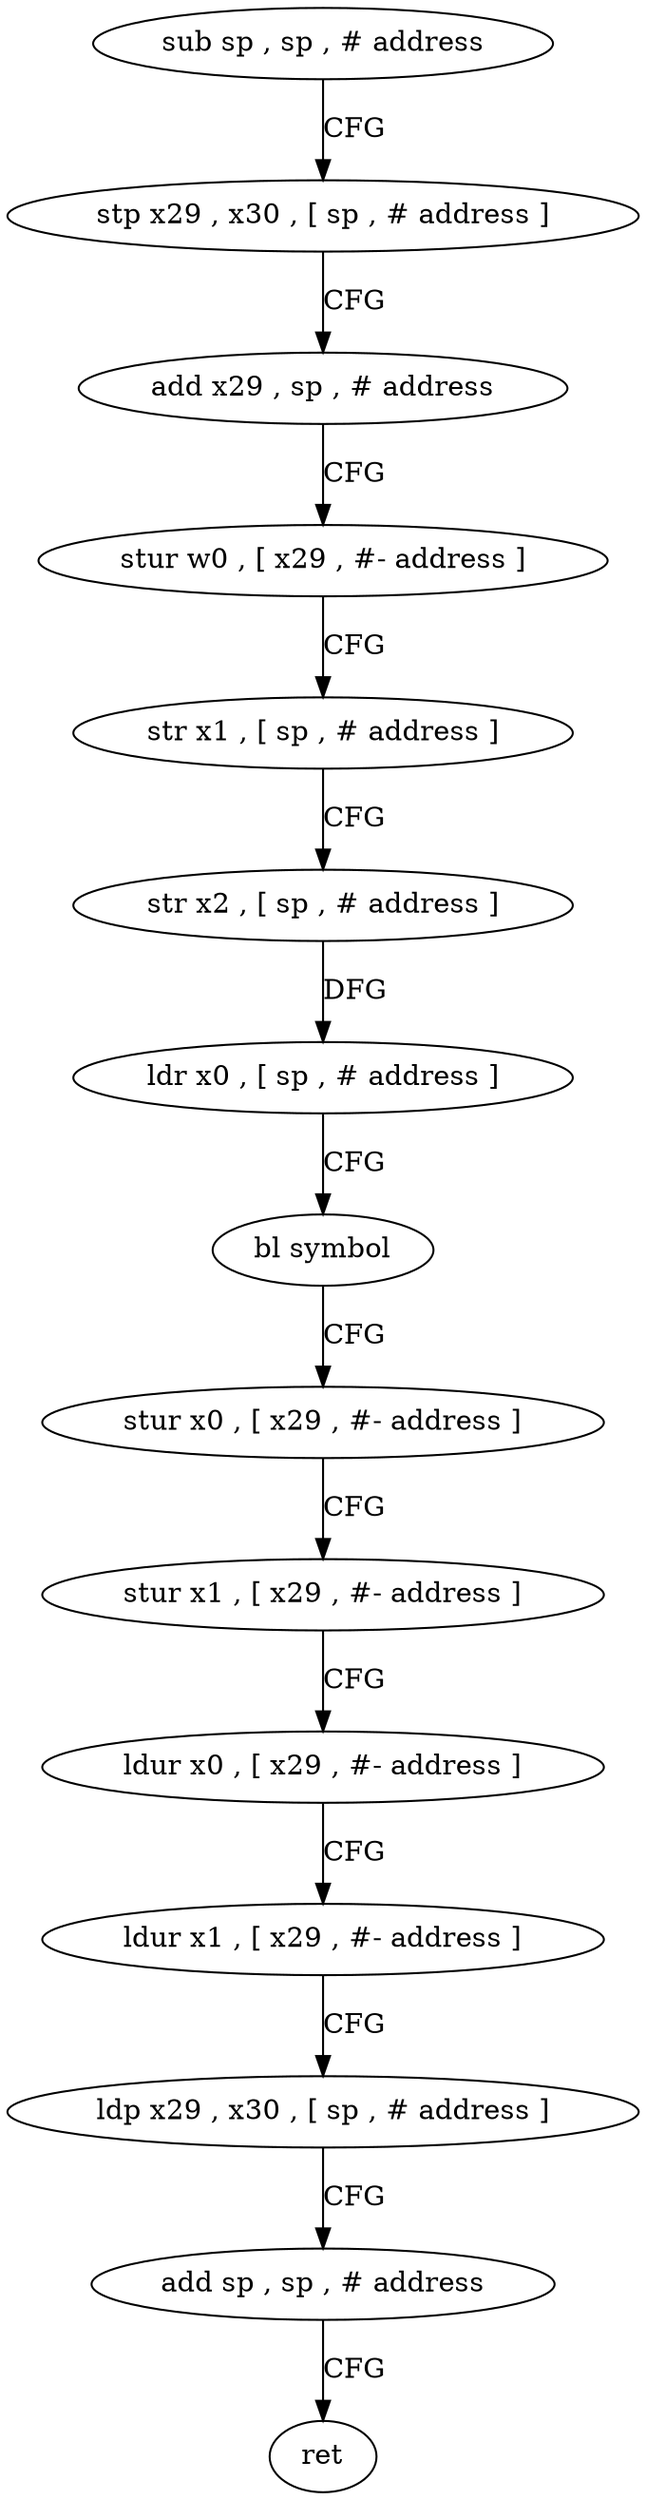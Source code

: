 digraph "func" {
"4213212" [label = "sub sp , sp , # address" ]
"4213216" [label = "stp x29 , x30 , [ sp , # address ]" ]
"4213220" [label = "add x29 , sp , # address" ]
"4213224" [label = "stur w0 , [ x29 , #- address ]" ]
"4213228" [label = "str x1 , [ sp , # address ]" ]
"4213232" [label = "str x2 , [ sp , # address ]" ]
"4213236" [label = "ldr x0 , [ sp , # address ]" ]
"4213240" [label = "bl symbol" ]
"4213244" [label = "stur x0 , [ x29 , #- address ]" ]
"4213248" [label = "stur x1 , [ x29 , #- address ]" ]
"4213252" [label = "ldur x0 , [ x29 , #- address ]" ]
"4213256" [label = "ldur x1 , [ x29 , #- address ]" ]
"4213260" [label = "ldp x29 , x30 , [ sp , # address ]" ]
"4213264" [label = "add sp , sp , # address" ]
"4213268" [label = "ret" ]
"4213212" -> "4213216" [ label = "CFG" ]
"4213216" -> "4213220" [ label = "CFG" ]
"4213220" -> "4213224" [ label = "CFG" ]
"4213224" -> "4213228" [ label = "CFG" ]
"4213228" -> "4213232" [ label = "CFG" ]
"4213232" -> "4213236" [ label = "DFG" ]
"4213236" -> "4213240" [ label = "CFG" ]
"4213240" -> "4213244" [ label = "CFG" ]
"4213244" -> "4213248" [ label = "CFG" ]
"4213248" -> "4213252" [ label = "CFG" ]
"4213252" -> "4213256" [ label = "CFG" ]
"4213256" -> "4213260" [ label = "CFG" ]
"4213260" -> "4213264" [ label = "CFG" ]
"4213264" -> "4213268" [ label = "CFG" ]
}
